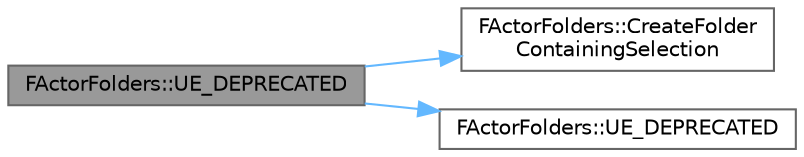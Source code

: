 digraph "FActorFolders::UE_DEPRECATED"
{
 // INTERACTIVE_SVG=YES
 // LATEX_PDF_SIZE
  bgcolor="transparent";
  edge [fontname=Helvetica,fontsize=10,labelfontname=Helvetica,labelfontsize=10];
  node [fontname=Helvetica,fontsize=10,shape=box,height=0.2,width=0.4];
  rankdir="LR";
  Node1 [id="Node000001",label="FActorFolders::UE_DEPRECATED",height=0.2,width=0.4,color="gray40", fillcolor="grey60", style="filled", fontcolor="black",tooltip=" "];
  Node1 -> Node2 [id="edge1_Node000001_Node000002",color="steelblue1",style="solid",tooltip=" "];
  Node2 [id="Node000002",label="FActorFolders::CreateFolder\lContainingSelection",height=0.2,width=0.4,color="grey40", fillcolor="white", style="filled",URL="$df/d33/structFActorFolders.html#a378b74df6634e2fa884cfcf419405af0",tooltip="Same as CreateFolder, but moves the current actor selection into the new folder as well."];
  Node1 -> Node3 [id="edge2_Node000001_Node000003",color="steelblue1",style="solid",tooltip=" "];
  Node3 [id="Node000003",label="FActorFolders::UE_DEPRECATED",height=0.2,width=0.4,color="grey40", fillcolor="white", style="filled",URL="$df/d33/structFActorFolders.html#a818de138285bc65b1cbc92ace50f7431",tooltip=" "];
}
